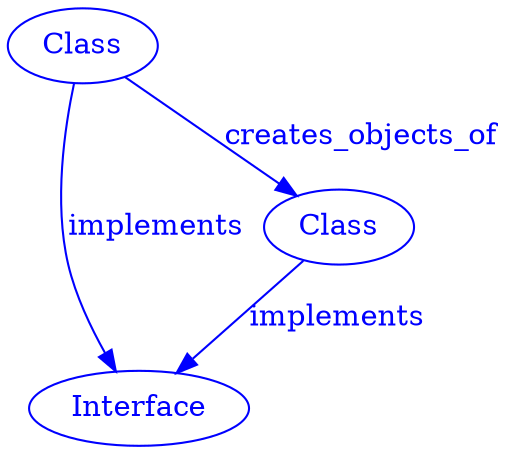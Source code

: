 digraph SubdueGraph {
  5 [label="Interface",color=blue,fontcolor=blue];
  7 [label="Class",color=blue,fontcolor=blue];
  8 [label="Class",color=blue,fontcolor=blue];
  7 -> 5 [label="implements",color=blue,fontcolor=blue];
  8 -> 5 [label="implements",color=blue,fontcolor=blue];
  8 -> 7 [label="creates_objects_of",color=blue,fontcolor=blue];
}
